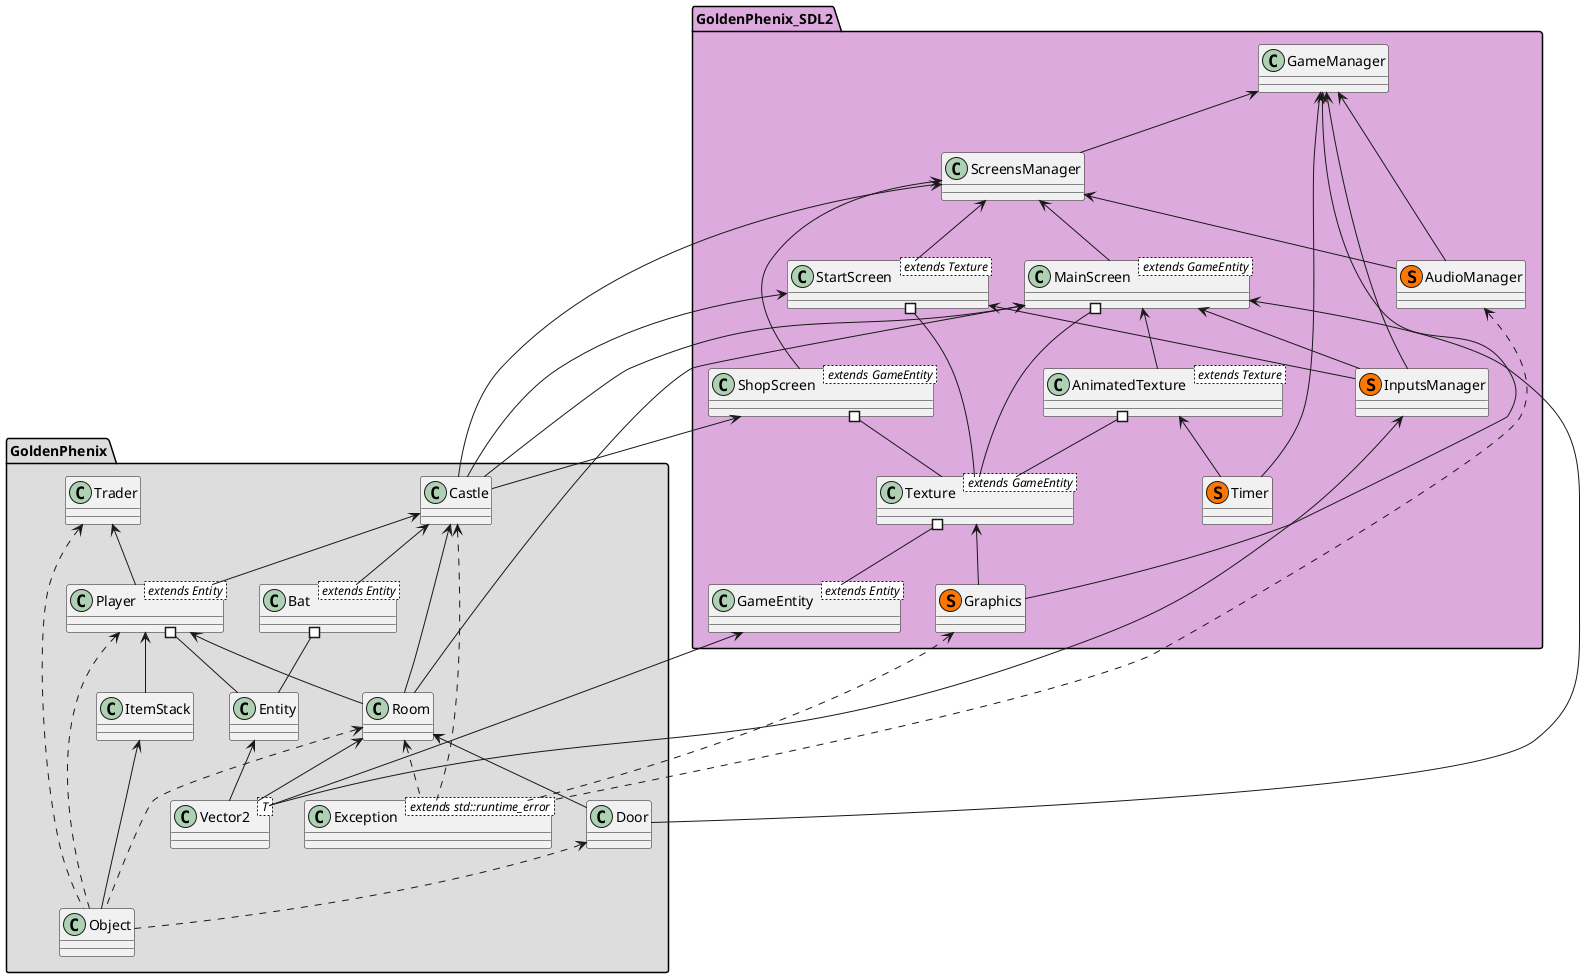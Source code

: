 @startuml

package GoldenPhenix #DDDDDD
{
    Castle <-- Room
    Castle <-- Player
    Castle <-- Bat
    Castle <.. Exception

    Door <.. Object

    ItemStack <-- Object

    Room <-- Door
    Room <.. Object
    Room <.. Exception
    Room <-- Vector2

    Trader <-- Player
    Trader <.. Object

    Player #-- Entity
    Player <-- ItemStack
    Player <-- Room
    Player <.. Object

    Bat #-- Entity

    Entity <-- Vector2

    class Castle
    class Room
    class Player < extends Entity >
    class Bat < extends Entity >
    class Door
    class ItemStack
    class Object
    class Entity
    class Exception< extends std::runtime_error >
    class Vector2< T >
    class Trader
}

package "GoldenPhenix_SDL2" #DDAADD
{
    Graphics <.. Exception

    GameManager <-- ScreensManager
    GameManager <-- Graphics
    GameManager <-- Timer
    GameManager <-- AudioManager
    GameManager <-- InputsManager

    InputsManager <-- Vector2

    AudioManager <.. Exception

    MainScreen <-- Castle
    MainScreen #-- Texture
    MainScreen <-- AnimatedTexture
    MainScreen <-- InputsManager
    MainScreen <-- Room
    MainScreen <-- Door

    ShopScreen #-- Texture
    ShopScreen <-- Castle

    StartScreen #-- Texture
    StartScreen <-- Castle
    StartScreen <-- InputsManager

    ScreensManager <-- MainScreen
    ScreensManager <-- ShopScreen
    ScreensManager <-- StartScreen
    ScreensManager <-- AudioManager
    ScreensManager <-- Castle

    AnimatedTexture <-- Timer
    AnimatedTexture #-- Texture

    Texture #-- GameEntity
    Texture <-- Graphics

    GameEntity <-- Vector2


    class Graphics<< (S, #FF7700) >>
    class GameManager
    class AudioManager<< (S, #FF7700) >>
    class Timer<< (S, #FF7700) >>
    class MainScreen< extends GameEntity >
    class ScreensManager
    class ShopScreen< extends GameEntity >
    class StartScreen< extends Texture >
    class AnimatedTexture < extends Texture >
    class GameEntity < extends Entity >
    class Texture < extends GameEntity >
    class InputsManager<< (S, #FF7700) >>
}

@enduml
